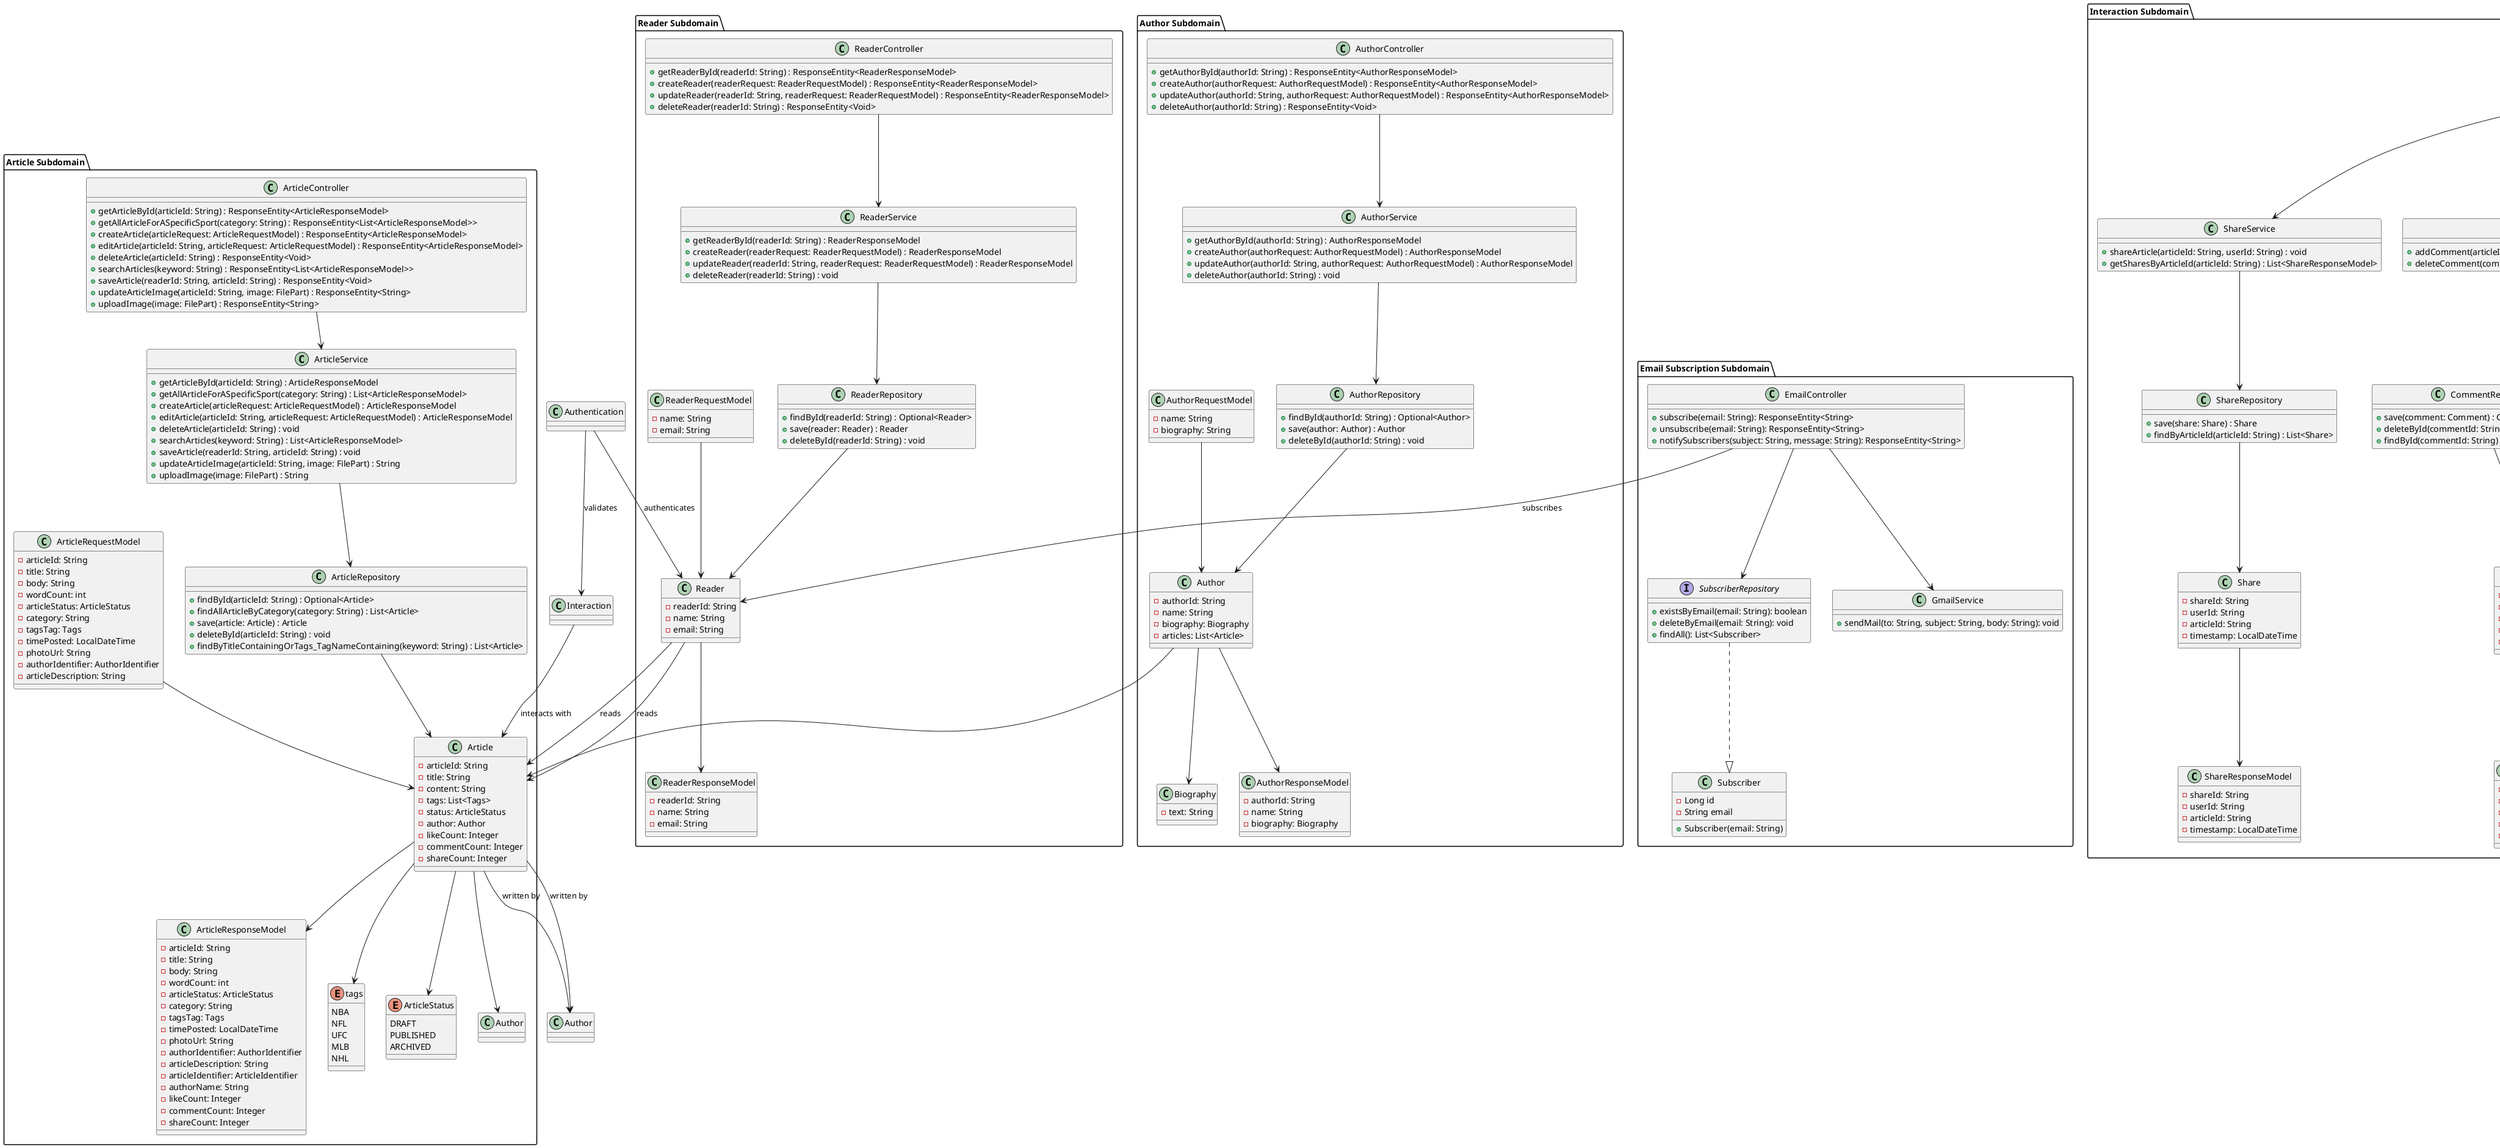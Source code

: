 @startuml

package "Article Subdomain" {
    class ArticleController {
        + getArticleById(articleId: String) : ResponseEntity<ArticleResponseModel>
        + getAllArticleForASpecificSport(category: String) : ResponseEntity<List<ArticleResponseModel>>
        + createArticle(articleRequest: ArticleRequestModel) : ResponseEntity<ArticleResponseModel>
        + editArticle(articleId: String, articleRequest: ArticleRequestModel) : ResponseEntity<ArticleResponseModel>
        + deleteArticle(articleId: String) : ResponseEntity<Void>
        + searchArticles(keyword: String) : ResponseEntity<List<ArticleResponseModel>>
        + saveArticle(readerId: String, articleId: String) : ResponseEntity<Void>
        + updateArticleImage(articleId: String, image: FilePart) : ResponseEntity<String>
        + uploadImage(image: FilePart) : ResponseEntity<String>
    }

    class ArticleService {
        + getArticleById(articleId: String) : ArticleResponseModel
        + getAllArticleForASpecificSport(category: String) : List<ArticleResponseModel>
        + createArticle(articleRequest: ArticleRequestModel) : ArticleResponseModel
        + editArticle(articleId: String, articleRequest: ArticleRequestModel) : ArticleResponseModel
        + deleteArticle(articleId: String) : void
        + searchArticles(keyword: String) : List<ArticleResponseModel>
        + saveArticle(readerId: String, articleId: String) : void
        + updateArticleImage(articleId: String, image: FilePart) : String
        + uploadImage(image: FilePart) : String
    }

    class ArticleRepository {
        + findById(articleId: String) : Optional<Article>
        + findAllArticleByCategory(category: String) : List<Article>
        + save(article: Article) : Article
        + deleteById(articleId: String) : void
        + findByTitleContainingOrTags_TagNameContaining(keyword: String) : List<Article>
    }

    class Article {
        - articleId: String
        - title: String
        - content: String
        - tags: List<Tags>
        - status: ArticleStatus
        - author: Author
        - likeCount: Integer
        - commentCount: Integer
        - shareCount: Integer
    }

    class ArticleRequestModel {
        - articleId: String
        - title: String
        - body: String
        - wordCount: int
        - articleStatus: ArticleStatus
        -  category: String
        - tagsTag: Tags
        - timePosted: LocalDateTime
        - photoUrl: String
        - authorIdentifier: AuthorIdentifier
        - articleDescription: String
        }

    class ArticleResponseModel {
        - articleId: String
        - title: String
        - body: String
        - wordCount: int
        - articleStatus: ArticleStatus
        - category: String
        - tagsTag: Tags
        - timePosted: LocalDateTime
        - photoUrl: String
        - authorIdentifier: AuthorIdentifier
        - articleDescription: String
        - articleIdentifier: ArticleIdentifier
        - authorName: String
        - likeCount: Integer
        - commentCount: Integer
        - shareCount: Integer
    }

   enum tags {
        NBA
        NFL
        UFC
        MLB
        NHL
    }


    enum ArticleStatus {
        DRAFT
        PUBLISHED
        ARCHIVED
    }

    ArticleController --> ArticleService
    ArticleService --> ArticleRepository
    ArticleRepository --> Article
    Article --> ArticleResponseModel
    Article --> tags
    Article --> ArticleStatus
    Article --> Author
    ArticleRequestModel --> Article
}

package "Interaction Subdomain" {
    class InteractionController {
        + likeArticle(articleId: String, userId: String) : ResponseEntity<LikeResponseModel>
        + unlikeArticle(articleId: String, userId: String) : ResponseEntity<Void>
        + addComment(articleId: String, commentRequest: CommentRequestModel) : ResponseEntity<CommentResponseModel>
        + deleteComment(commentId: String) : ResponseEntity<Void>
        + shareArticle(articleId: String, userId: String) : ResponseEntity<Void>
        + getSharesByArticleId(articleId: String) : ResponseEntity<List<ShareResponseModel>>
    }


    class ShareService{
        + shareArticle(articleId: String, userId: String) : void
        + getSharesByArticleId(articleId: String) : List<ShareResponseModel>
    }

    class ShareRepository{
        + save(share: Share) : Share
        + findByArticleId(articleId: String) : List<Share>
    }

    class Share{
        - shareId: String
        - userId: String
        - articleId: String
        - timestamp: LocalDateTime
    }

    class ShareResponseModel{
        - shareId: String
        - userId: String
        - articleId: String
        - timestamp: LocalDateTime
    }

    class LikeService {
        + likeArticle(articleId: String, userId: String) : LikeResponseModel
        + unlikeArticle(articleId: String, userId: String) : void
    }

    class CommentService {
        + addComment(articleId: String, commentRequest: CommentRequestModel) : CommentResponseModel
        + deleteComment(commentId: String) : void
    }

    class LikeRepository {
        + save(like: Like) : Like
        + findByArticleIdAndUserId(articleId: String, userId: String) : Optional<Like>
        + deleteByArticleIdAndUserId(articleId: String, userId: String) : void
    }

    class CommentRepository {
        + save(comment: Comment) : Comment
        + deleteById(commentId: String) : void
        + findById(commentId: String) : Optional<Comment>
    }

    class Like {
        - likeId: String
        - userId: String
        - articleId: String
    }

    class Comment {
        - commentId: String
        - userId: String
        - articleId: String
        - text: String
        - timestamp: LocalDateTime
    }

    class LikeResponseModel {
        - likeId: String
        - userId: String
        - articleId: String
    }

    class CommentResponseModel {
        - commentId: String
        - userId: String
        - articleId: String
        - text: String
        - timestamp: LocalDateTime
    }

    class CommentRequestModel {
        - userId: String
        - articleId: String
        - text: String
    }

        class SaveService {
            + getAllSaves(readerId: String) : Flux<SaveResponseModel>
            + addSave(commentRequestModel: Mono<SaveRequestModel>) : Mono<Void>
            + deleteSave(saveId: String) : Mono<Void>
        }

        class SaveRepository {
            + save(save: Save) : Save
            + findSavesByReaderId(readerId: String) : Flux<Save>
            + findSaveBySaveId_SaveId(saveId: String) : Mono<Save>
            + findSaveByArticleId_ArticleIdAndReaderId(articleId: String, readerId: String) : Mono<Save>
        }

        class Save {
            - id: String
            - saveId: SaveIdentifier
            - timestamp: LocalDateTime
            - articleId: ArticleIdentifier
            - readerId: String
        }

        class SaveResponseModel {
            - saveId: String
            - timestamp: LocalDateTime
            - articleId: String
            - readerId: String
        }

    InteractionController --> LikeService
    InteractionController --> CommentService
    LikeService --> LikeRepository
    CommentService --> CommentRepository
    LikeRepository --> Like
    CommentRepository --> Comment
    Like --> LikeResponseModel
    Comment --> CommentResponseModel
    CommentRequestModel --> Comment

    InteractionController --> ShareService
    ShareService --> ShareRepository
    ShareRepository --> Share
    Share --> ShareResponseModel

    InteractionController --> SaveService
        SaveService --> SaveRepository
        SaveRepository --> Save
        Save --> SaveResponseModel
}

package "Authentication Subdomain" {
    class AuthController {
        + authenticate(userRequest: UserRequestDTO) : ResponseEntity<UserResponseModel>
        + registerUser(userRequest: UserRequestDTO) : ResponseEntity<UserResponseModel>
    }

    class UserService {
        + authenticate(userRequest: UserRequestDTO) : UserResponseModel
        + registerUser(userRequest: UserRequestDTO) : UserResponseModel
    }

    class UserRepository {
        + findByUsername(username: String) : Optional<User>
        + save(user: User) : User
    }

    class UserResponseModel {
        - userId: String
        - token: String
    }

    class UserRequestDTO {
        - username: String
        - password: String
    }

    class User {
        - userId: String
        - username: String
        - passwordHash: String
    }

    AuthController --> UserService
    UserService --> UserRepository
    UserRepository --> User
    User --> UserResponseModel
    UserRequestDTO --> User
}

package "Reader Subdomain" {
    class ReaderController {
        + getReaderById(readerId: String) : ResponseEntity<ReaderResponseModel>
        + createReader(readerRequest: ReaderRequestModel) : ResponseEntity<ReaderResponseModel>
        + updateReader(readerId: String, readerRequest: ReaderRequestModel) : ResponseEntity<ReaderResponseModel>
        + deleteReader(readerId: String) : ResponseEntity<Void>
    }

    class ReaderService {
        + getReaderById(readerId: String) : ReaderResponseModel
        + createReader(readerRequest: ReaderRequestModel) : ReaderResponseModel
        + updateReader(readerId: String, readerRequest: ReaderRequestModel) : ReaderResponseModel
        + deleteReader(readerId: String) : void
    }

    class ReaderRepository {
        + findById(readerId: String) : Optional<Reader>
        + save(reader: Reader) : Reader
        + deleteById(readerId: String) : void
    }

    class Reader {
        - readerId: String
        - name: String
        - email: String
    }

    class ReaderRequestModel {
        - name: String
        - email: String
    }

    class ReaderResponseModel {
        - readerId: String
        - name: String
        - email: String
    }

    ReaderController --> ReaderService
    ReaderService --> ReaderRepository
    ReaderRepository --> Reader
    ReaderRequestModel --> Reader
    Reader --> ReaderResponseModel
}

package "Author Subdomain" {
    class AuthorController {
        + getAuthorById(authorId: String) : ResponseEntity<AuthorResponseModel>
        + createAuthor(authorRequest: AuthorRequestModel) : ResponseEntity<AuthorResponseModel>
        + updateAuthor(authorId: String, authorRequest: AuthorRequestModel) : ResponseEntity<AuthorResponseModel>
        + deleteAuthor(authorId: String) : ResponseEntity<Void>
    }

    class AuthorService {
        + getAuthorById(authorId: String) : AuthorResponseModel
        + createAuthor(authorRequest: AuthorRequestModel) : AuthorResponseModel
        + updateAuthor(authorId: String, authorRequest: AuthorRequestModel) : AuthorResponseModel
        + deleteAuthor(authorId: String) : void
    }

    class AuthorRepository {
        + findById(authorId: String) : Optional<Author>
        + save(author: Author) : Author
        + deleteById(authorId: String) : void
    }

    class Author {
        - authorId: String
        - name: String
        - biography: Biography
        - articles: List<Article>
    }

    class Biography {
        - text: String
    }

    class AuthorRequestModel {
        - name: String
        - biography: String
    }

    class AuthorResponseModel {
        - authorId: String
        - name: String
        - biography: Biography
    }

    AuthorController --> AuthorService
    AuthorService --> AuthorRepository
    AuthorRepository --> Author
    Author --> Biography
    Author --> Article
    AuthorRequestModel --> Author
    Author --> AuthorResponseModel
}

' Subdomain Relationships
Article --> Author : "written by"
Reader --> Article : "reads"
Interaction --> Article : "interacts with"
Authentication --> Reader : "authenticates"
Authentication --> Interaction : "validates"

package "Email Subscription Subdomain" {
    class EmailController {
        + subscribe(email: String): ResponseEntity<String>
        + unsubscribe(email: String): ResponseEntity<String>
        + notifySubscribers(subject: String, message: String): ResponseEntity<String>
    }

    class GmailService {
        + sendMail(to: String, subject: String, body: String): void
    }

    class Subscriber {
        - Long id
        - String email
        + Subscriber(email: String)
    }

    interface SubscriberRepository {
        + existsByEmail(email: String): boolean
        + deleteByEmail(email: String): void
        + findAll(): List<Subscriber>
    }

    EmailController --> GmailService
    EmailController --> SubscriberRepository
    SubscriberRepository ..|> Subscriber
}

' Subdomain Relationships
Article --> Author : "written by"
Reader --> Article : "reads"
EmailController --> Reader : "subscribes"

@enduml
